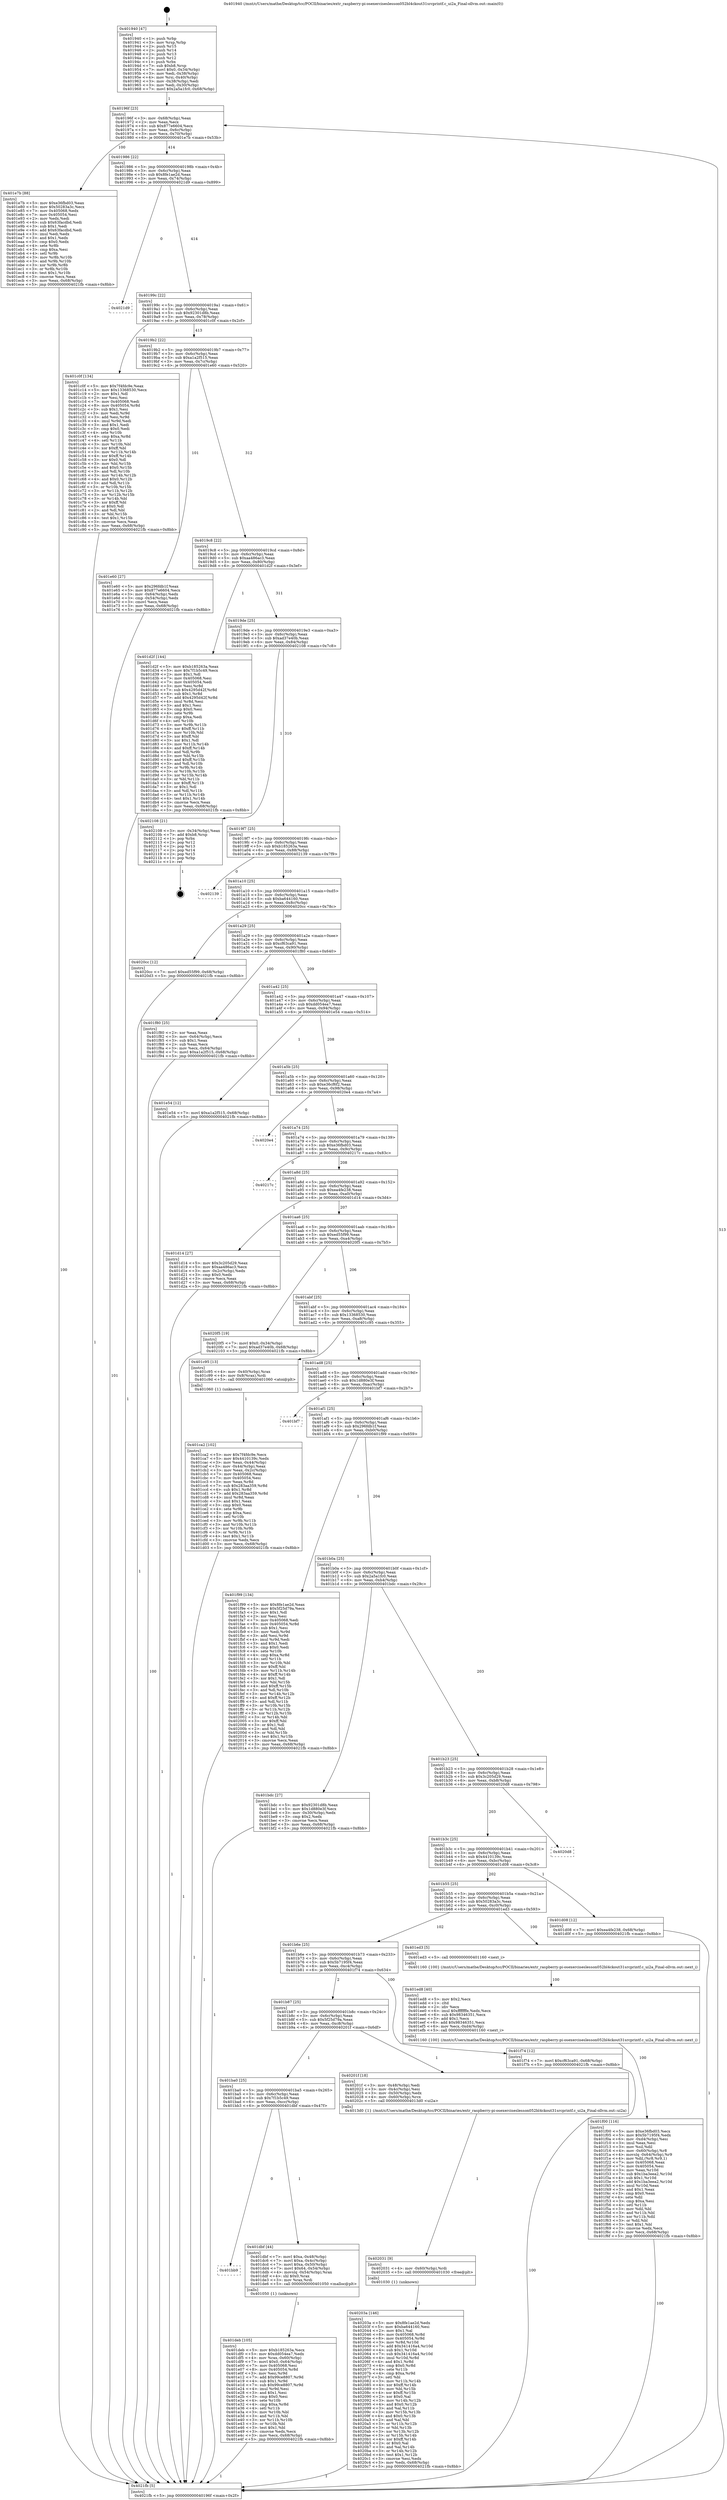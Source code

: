 digraph "0x401940" {
  label = "0x401940 (/mnt/c/Users/mathe/Desktop/tcc/POCII/binaries/extr_raspberry-pi-osexerciseslesson052bl4ckout31srcprintf.c_ui2a_Final-ollvm.out::main(0))"
  labelloc = "t"
  node[shape=record]

  Entry [label="",width=0.3,height=0.3,shape=circle,fillcolor=black,style=filled]
  "0x40196f" [label="{
     0x40196f [23]\l
     | [instrs]\l
     &nbsp;&nbsp;0x40196f \<+3\>: mov -0x68(%rbp),%eax\l
     &nbsp;&nbsp;0x401972 \<+2\>: mov %eax,%ecx\l
     &nbsp;&nbsp;0x401974 \<+6\>: sub $0x877e6604,%ecx\l
     &nbsp;&nbsp;0x40197a \<+3\>: mov %eax,-0x6c(%rbp)\l
     &nbsp;&nbsp;0x40197d \<+3\>: mov %ecx,-0x70(%rbp)\l
     &nbsp;&nbsp;0x401980 \<+6\>: je 0000000000401e7b \<main+0x53b\>\l
  }"]
  "0x401e7b" [label="{
     0x401e7b [88]\l
     | [instrs]\l
     &nbsp;&nbsp;0x401e7b \<+5\>: mov $0xe36fbd03,%eax\l
     &nbsp;&nbsp;0x401e80 \<+5\>: mov $0x50283a3c,%ecx\l
     &nbsp;&nbsp;0x401e85 \<+7\>: mov 0x405068,%edx\l
     &nbsp;&nbsp;0x401e8c \<+7\>: mov 0x405054,%esi\l
     &nbsp;&nbsp;0x401e93 \<+2\>: mov %edx,%edi\l
     &nbsp;&nbsp;0x401e95 \<+6\>: sub $0x63facdbd,%edi\l
     &nbsp;&nbsp;0x401e9b \<+3\>: sub $0x1,%edi\l
     &nbsp;&nbsp;0x401e9e \<+6\>: add $0x63facdbd,%edi\l
     &nbsp;&nbsp;0x401ea4 \<+3\>: imul %edi,%edx\l
     &nbsp;&nbsp;0x401ea7 \<+3\>: and $0x1,%edx\l
     &nbsp;&nbsp;0x401eaa \<+3\>: cmp $0x0,%edx\l
     &nbsp;&nbsp;0x401ead \<+4\>: sete %r8b\l
     &nbsp;&nbsp;0x401eb1 \<+3\>: cmp $0xa,%esi\l
     &nbsp;&nbsp;0x401eb4 \<+4\>: setl %r9b\l
     &nbsp;&nbsp;0x401eb8 \<+3\>: mov %r8b,%r10b\l
     &nbsp;&nbsp;0x401ebb \<+3\>: and %r9b,%r10b\l
     &nbsp;&nbsp;0x401ebe \<+3\>: xor %r9b,%r8b\l
     &nbsp;&nbsp;0x401ec1 \<+3\>: or %r8b,%r10b\l
     &nbsp;&nbsp;0x401ec4 \<+4\>: test $0x1,%r10b\l
     &nbsp;&nbsp;0x401ec8 \<+3\>: cmovne %ecx,%eax\l
     &nbsp;&nbsp;0x401ecb \<+3\>: mov %eax,-0x68(%rbp)\l
     &nbsp;&nbsp;0x401ece \<+5\>: jmp 00000000004021fb \<main+0x8bb\>\l
  }"]
  "0x401986" [label="{
     0x401986 [22]\l
     | [instrs]\l
     &nbsp;&nbsp;0x401986 \<+5\>: jmp 000000000040198b \<main+0x4b\>\l
     &nbsp;&nbsp;0x40198b \<+3\>: mov -0x6c(%rbp),%eax\l
     &nbsp;&nbsp;0x40198e \<+5\>: sub $0x8fe1ae2d,%eax\l
     &nbsp;&nbsp;0x401993 \<+3\>: mov %eax,-0x74(%rbp)\l
     &nbsp;&nbsp;0x401996 \<+6\>: je 00000000004021d9 \<main+0x899\>\l
  }"]
  Exit [label="",width=0.3,height=0.3,shape=circle,fillcolor=black,style=filled,peripheries=2]
  "0x4021d9" [label="{
     0x4021d9\l
  }", style=dashed]
  "0x40199c" [label="{
     0x40199c [22]\l
     | [instrs]\l
     &nbsp;&nbsp;0x40199c \<+5\>: jmp 00000000004019a1 \<main+0x61\>\l
     &nbsp;&nbsp;0x4019a1 \<+3\>: mov -0x6c(%rbp),%eax\l
     &nbsp;&nbsp;0x4019a4 \<+5\>: sub $0x92301d8b,%eax\l
     &nbsp;&nbsp;0x4019a9 \<+3\>: mov %eax,-0x78(%rbp)\l
     &nbsp;&nbsp;0x4019ac \<+6\>: je 0000000000401c0f \<main+0x2cf\>\l
  }"]
  "0x40203a" [label="{
     0x40203a [146]\l
     | [instrs]\l
     &nbsp;&nbsp;0x40203a \<+5\>: mov $0x8fe1ae2d,%edx\l
     &nbsp;&nbsp;0x40203f \<+5\>: mov $0xba644160,%esi\l
     &nbsp;&nbsp;0x402044 \<+2\>: mov $0x1,%al\l
     &nbsp;&nbsp;0x402046 \<+8\>: mov 0x405068,%r8d\l
     &nbsp;&nbsp;0x40204e \<+8\>: mov 0x405054,%r9d\l
     &nbsp;&nbsp;0x402056 \<+3\>: mov %r8d,%r10d\l
     &nbsp;&nbsp;0x402059 \<+7\>: add $0x341416a4,%r10d\l
     &nbsp;&nbsp;0x402060 \<+4\>: sub $0x1,%r10d\l
     &nbsp;&nbsp;0x402064 \<+7\>: sub $0x341416a4,%r10d\l
     &nbsp;&nbsp;0x40206b \<+4\>: imul %r10d,%r8d\l
     &nbsp;&nbsp;0x40206f \<+4\>: and $0x1,%r8d\l
     &nbsp;&nbsp;0x402073 \<+4\>: cmp $0x0,%r8d\l
     &nbsp;&nbsp;0x402077 \<+4\>: sete %r11b\l
     &nbsp;&nbsp;0x40207b \<+4\>: cmp $0xa,%r9d\l
     &nbsp;&nbsp;0x40207f \<+3\>: setl %bl\l
     &nbsp;&nbsp;0x402082 \<+3\>: mov %r11b,%r14b\l
     &nbsp;&nbsp;0x402085 \<+4\>: xor $0xff,%r14b\l
     &nbsp;&nbsp;0x402089 \<+3\>: mov %bl,%r15b\l
     &nbsp;&nbsp;0x40208c \<+4\>: xor $0xff,%r15b\l
     &nbsp;&nbsp;0x402090 \<+2\>: xor $0x0,%al\l
     &nbsp;&nbsp;0x402092 \<+3\>: mov %r14b,%r12b\l
     &nbsp;&nbsp;0x402095 \<+4\>: and $0x0,%r12b\l
     &nbsp;&nbsp;0x402099 \<+3\>: and %al,%r11b\l
     &nbsp;&nbsp;0x40209c \<+3\>: mov %r15b,%r13b\l
     &nbsp;&nbsp;0x40209f \<+4\>: and $0x0,%r13b\l
     &nbsp;&nbsp;0x4020a3 \<+2\>: and %al,%bl\l
     &nbsp;&nbsp;0x4020a5 \<+3\>: or %r11b,%r12b\l
     &nbsp;&nbsp;0x4020a8 \<+3\>: or %bl,%r13b\l
     &nbsp;&nbsp;0x4020ab \<+3\>: xor %r13b,%r12b\l
     &nbsp;&nbsp;0x4020ae \<+3\>: or %r15b,%r14b\l
     &nbsp;&nbsp;0x4020b1 \<+4\>: xor $0xff,%r14b\l
     &nbsp;&nbsp;0x4020b5 \<+2\>: or $0x0,%al\l
     &nbsp;&nbsp;0x4020b7 \<+3\>: and %al,%r14b\l
     &nbsp;&nbsp;0x4020ba \<+3\>: or %r14b,%r12b\l
     &nbsp;&nbsp;0x4020bd \<+4\>: test $0x1,%r12b\l
     &nbsp;&nbsp;0x4020c1 \<+3\>: cmovne %esi,%edx\l
     &nbsp;&nbsp;0x4020c4 \<+3\>: mov %edx,-0x68(%rbp)\l
     &nbsp;&nbsp;0x4020c7 \<+5\>: jmp 00000000004021fb \<main+0x8bb\>\l
  }"]
  "0x401c0f" [label="{
     0x401c0f [134]\l
     | [instrs]\l
     &nbsp;&nbsp;0x401c0f \<+5\>: mov $0x7f4fdc9e,%eax\l
     &nbsp;&nbsp;0x401c14 \<+5\>: mov $0x13368530,%ecx\l
     &nbsp;&nbsp;0x401c19 \<+2\>: mov $0x1,%dl\l
     &nbsp;&nbsp;0x401c1b \<+2\>: xor %esi,%esi\l
     &nbsp;&nbsp;0x401c1d \<+7\>: mov 0x405068,%edi\l
     &nbsp;&nbsp;0x401c24 \<+8\>: mov 0x405054,%r8d\l
     &nbsp;&nbsp;0x401c2c \<+3\>: sub $0x1,%esi\l
     &nbsp;&nbsp;0x401c2f \<+3\>: mov %edi,%r9d\l
     &nbsp;&nbsp;0x401c32 \<+3\>: add %esi,%r9d\l
     &nbsp;&nbsp;0x401c35 \<+4\>: imul %r9d,%edi\l
     &nbsp;&nbsp;0x401c39 \<+3\>: and $0x1,%edi\l
     &nbsp;&nbsp;0x401c3c \<+3\>: cmp $0x0,%edi\l
     &nbsp;&nbsp;0x401c3f \<+4\>: sete %r10b\l
     &nbsp;&nbsp;0x401c43 \<+4\>: cmp $0xa,%r8d\l
     &nbsp;&nbsp;0x401c47 \<+4\>: setl %r11b\l
     &nbsp;&nbsp;0x401c4b \<+3\>: mov %r10b,%bl\l
     &nbsp;&nbsp;0x401c4e \<+3\>: xor $0xff,%bl\l
     &nbsp;&nbsp;0x401c51 \<+3\>: mov %r11b,%r14b\l
     &nbsp;&nbsp;0x401c54 \<+4\>: xor $0xff,%r14b\l
     &nbsp;&nbsp;0x401c58 \<+3\>: xor $0x0,%dl\l
     &nbsp;&nbsp;0x401c5b \<+3\>: mov %bl,%r15b\l
     &nbsp;&nbsp;0x401c5e \<+4\>: and $0x0,%r15b\l
     &nbsp;&nbsp;0x401c62 \<+3\>: and %dl,%r10b\l
     &nbsp;&nbsp;0x401c65 \<+3\>: mov %r14b,%r12b\l
     &nbsp;&nbsp;0x401c68 \<+4\>: and $0x0,%r12b\l
     &nbsp;&nbsp;0x401c6c \<+3\>: and %dl,%r11b\l
     &nbsp;&nbsp;0x401c6f \<+3\>: or %r10b,%r15b\l
     &nbsp;&nbsp;0x401c72 \<+3\>: or %r11b,%r12b\l
     &nbsp;&nbsp;0x401c75 \<+3\>: xor %r12b,%r15b\l
     &nbsp;&nbsp;0x401c78 \<+3\>: or %r14b,%bl\l
     &nbsp;&nbsp;0x401c7b \<+3\>: xor $0xff,%bl\l
     &nbsp;&nbsp;0x401c7e \<+3\>: or $0x0,%dl\l
     &nbsp;&nbsp;0x401c81 \<+2\>: and %dl,%bl\l
     &nbsp;&nbsp;0x401c83 \<+3\>: or %bl,%r15b\l
     &nbsp;&nbsp;0x401c86 \<+4\>: test $0x1,%r15b\l
     &nbsp;&nbsp;0x401c8a \<+3\>: cmovne %ecx,%eax\l
     &nbsp;&nbsp;0x401c8d \<+3\>: mov %eax,-0x68(%rbp)\l
     &nbsp;&nbsp;0x401c90 \<+5\>: jmp 00000000004021fb \<main+0x8bb\>\l
  }"]
  "0x4019b2" [label="{
     0x4019b2 [22]\l
     | [instrs]\l
     &nbsp;&nbsp;0x4019b2 \<+5\>: jmp 00000000004019b7 \<main+0x77\>\l
     &nbsp;&nbsp;0x4019b7 \<+3\>: mov -0x6c(%rbp),%eax\l
     &nbsp;&nbsp;0x4019ba \<+5\>: sub $0xa1a2f515,%eax\l
     &nbsp;&nbsp;0x4019bf \<+3\>: mov %eax,-0x7c(%rbp)\l
     &nbsp;&nbsp;0x4019c2 \<+6\>: je 0000000000401e60 \<main+0x520\>\l
  }"]
  "0x402031" [label="{
     0x402031 [9]\l
     | [instrs]\l
     &nbsp;&nbsp;0x402031 \<+4\>: mov -0x60(%rbp),%rdi\l
     &nbsp;&nbsp;0x402035 \<+5\>: call 0000000000401030 \<free@plt\>\l
     | [calls]\l
     &nbsp;&nbsp;0x401030 \{1\} (unknown)\l
  }"]
  "0x401e60" [label="{
     0x401e60 [27]\l
     | [instrs]\l
     &nbsp;&nbsp;0x401e60 \<+5\>: mov $0x296fdb1f,%eax\l
     &nbsp;&nbsp;0x401e65 \<+5\>: mov $0x877e6604,%ecx\l
     &nbsp;&nbsp;0x401e6a \<+3\>: mov -0x64(%rbp),%edx\l
     &nbsp;&nbsp;0x401e6d \<+3\>: cmp -0x54(%rbp),%edx\l
     &nbsp;&nbsp;0x401e70 \<+3\>: cmovl %ecx,%eax\l
     &nbsp;&nbsp;0x401e73 \<+3\>: mov %eax,-0x68(%rbp)\l
     &nbsp;&nbsp;0x401e76 \<+5\>: jmp 00000000004021fb \<main+0x8bb\>\l
  }"]
  "0x4019c8" [label="{
     0x4019c8 [22]\l
     | [instrs]\l
     &nbsp;&nbsp;0x4019c8 \<+5\>: jmp 00000000004019cd \<main+0x8d\>\l
     &nbsp;&nbsp;0x4019cd \<+3\>: mov -0x6c(%rbp),%eax\l
     &nbsp;&nbsp;0x4019d0 \<+5\>: sub $0xaa486ac3,%eax\l
     &nbsp;&nbsp;0x4019d5 \<+3\>: mov %eax,-0x80(%rbp)\l
     &nbsp;&nbsp;0x4019d8 \<+6\>: je 0000000000401d2f \<main+0x3ef\>\l
  }"]
  "0x401f00" [label="{
     0x401f00 [116]\l
     | [instrs]\l
     &nbsp;&nbsp;0x401f00 \<+5\>: mov $0xe36fbd03,%ecx\l
     &nbsp;&nbsp;0x401f05 \<+5\>: mov $0x5b7195f4,%edx\l
     &nbsp;&nbsp;0x401f0a \<+6\>: mov -0xd4(%rbp),%esi\l
     &nbsp;&nbsp;0x401f10 \<+3\>: imul %eax,%esi\l
     &nbsp;&nbsp;0x401f13 \<+3\>: mov %sil,%dil\l
     &nbsp;&nbsp;0x401f16 \<+4\>: mov -0x60(%rbp),%r8\l
     &nbsp;&nbsp;0x401f1a \<+4\>: movslq -0x64(%rbp),%r9\l
     &nbsp;&nbsp;0x401f1e \<+4\>: mov %dil,(%r8,%r9,1)\l
     &nbsp;&nbsp;0x401f22 \<+7\>: mov 0x405068,%eax\l
     &nbsp;&nbsp;0x401f29 \<+7\>: mov 0x405054,%esi\l
     &nbsp;&nbsp;0x401f30 \<+3\>: mov %eax,%r10d\l
     &nbsp;&nbsp;0x401f33 \<+7\>: sub $0x1ba3eea2,%r10d\l
     &nbsp;&nbsp;0x401f3a \<+4\>: sub $0x1,%r10d\l
     &nbsp;&nbsp;0x401f3e \<+7\>: add $0x1ba3eea2,%r10d\l
     &nbsp;&nbsp;0x401f45 \<+4\>: imul %r10d,%eax\l
     &nbsp;&nbsp;0x401f49 \<+3\>: and $0x1,%eax\l
     &nbsp;&nbsp;0x401f4c \<+3\>: cmp $0x0,%eax\l
     &nbsp;&nbsp;0x401f4f \<+4\>: sete %dil\l
     &nbsp;&nbsp;0x401f53 \<+3\>: cmp $0xa,%esi\l
     &nbsp;&nbsp;0x401f56 \<+4\>: setl %r11b\l
     &nbsp;&nbsp;0x401f5a \<+3\>: mov %dil,%bl\l
     &nbsp;&nbsp;0x401f5d \<+3\>: and %r11b,%bl\l
     &nbsp;&nbsp;0x401f60 \<+3\>: xor %r11b,%dil\l
     &nbsp;&nbsp;0x401f63 \<+3\>: or %dil,%bl\l
     &nbsp;&nbsp;0x401f66 \<+3\>: test $0x1,%bl\l
     &nbsp;&nbsp;0x401f69 \<+3\>: cmovne %edx,%ecx\l
     &nbsp;&nbsp;0x401f6c \<+3\>: mov %ecx,-0x68(%rbp)\l
     &nbsp;&nbsp;0x401f6f \<+5\>: jmp 00000000004021fb \<main+0x8bb\>\l
  }"]
  "0x401d2f" [label="{
     0x401d2f [144]\l
     | [instrs]\l
     &nbsp;&nbsp;0x401d2f \<+5\>: mov $0xb185263a,%eax\l
     &nbsp;&nbsp;0x401d34 \<+5\>: mov $0x7f1b5c49,%ecx\l
     &nbsp;&nbsp;0x401d39 \<+2\>: mov $0x1,%dl\l
     &nbsp;&nbsp;0x401d3b \<+7\>: mov 0x405068,%esi\l
     &nbsp;&nbsp;0x401d42 \<+7\>: mov 0x405054,%edi\l
     &nbsp;&nbsp;0x401d49 \<+3\>: mov %esi,%r8d\l
     &nbsp;&nbsp;0x401d4c \<+7\>: sub $0x4295d42f,%r8d\l
     &nbsp;&nbsp;0x401d53 \<+4\>: sub $0x1,%r8d\l
     &nbsp;&nbsp;0x401d57 \<+7\>: add $0x4295d42f,%r8d\l
     &nbsp;&nbsp;0x401d5e \<+4\>: imul %r8d,%esi\l
     &nbsp;&nbsp;0x401d62 \<+3\>: and $0x1,%esi\l
     &nbsp;&nbsp;0x401d65 \<+3\>: cmp $0x0,%esi\l
     &nbsp;&nbsp;0x401d68 \<+4\>: sete %r9b\l
     &nbsp;&nbsp;0x401d6c \<+3\>: cmp $0xa,%edi\l
     &nbsp;&nbsp;0x401d6f \<+4\>: setl %r10b\l
     &nbsp;&nbsp;0x401d73 \<+3\>: mov %r9b,%r11b\l
     &nbsp;&nbsp;0x401d76 \<+4\>: xor $0xff,%r11b\l
     &nbsp;&nbsp;0x401d7a \<+3\>: mov %r10b,%bl\l
     &nbsp;&nbsp;0x401d7d \<+3\>: xor $0xff,%bl\l
     &nbsp;&nbsp;0x401d80 \<+3\>: xor $0x1,%dl\l
     &nbsp;&nbsp;0x401d83 \<+3\>: mov %r11b,%r14b\l
     &nbsp;&nbsp;0x401d86 \<+4\>: and $0xff,%r14b\l
     &nbsp;&nbsp;0x401d8a \<+3\>: and %dl,%r9b\l
     &nbsp;&nbsp;0x401d8d \<+3\>: mov %bl,%r15b\l
     &nbsp;&nbsp;0x401d90 \<+4\>: and $0xff,%r15b\l
     &nbsp;&nbsp;0x401d94 \<+3\>: and %dl,%r10b\l
     &nbsp;&nbsp;0x401d97 \<+3\>: or %r9b,%r14b\l
     &nbsp;&nbsp;0x401d9a \<+3\>: or %r10b,%r15b\l
     &nbsp;&nbsp;0x401d9d \<+3\>: xor %r15b,%r14b\l
     &nbsp;&nbsp;0x401da0 \<+3\>: or %bl,%r11b\l
     &nbsp;&nbsp;0x401da3 \<+4\>: xor $0xff,%r11b\l
     &nbsp;&nbsp;0x401da7 \<+3\>: or $0x1,%dl\l
     &nbsp;&nbsp;0x401daa \<+3\>: and %dl,%r11b\l
     &nbsp;&nbsp;0x401dad \<+3\>: or %r11b,%r14b\l
     &nbsp;&nbsp;0x401db0 \<+4\>: test $0x1,%r14b\l
     &nbsp;&nbsp;0x401db4 \<+3\>: cmovne %ecx,%eax\l
     &nbsp;&nbsp;0x401db7 \<+3\>: mov %eax,-0x68(%rbp)\l
     &nbsp;&nbsp;0x401dba \<+5\>: jmp 00000000004021fb \<main+0x8bb\>\l
  }"]
  "0x4019de" [label="{
     0x4019de [25]\l
     | [instrs]\l
     &nbsp;&nbsp;0x4019de \<+5\>: jmp 00000000004019e3 \<main+0xa3\>\l
     &nbsp;&nbsp;0x4019e3 \<+3\>: mov -0x6c(%rbp),%eax\l
     &nbsp;&nbsp;0x4019e6 \<+5\>: sub $0xad37e40b,%eax\l
     &nbsp;&nbsp;0x4019eb \<+6\>: mov %eax,-0x84(%rbp)\l
     &nbsp;&nbsp;0x4019f1 \<+6\>: je 0000000000402108 \<main+0x7c8\>\l
  }"]
  "0x401ed8" [label="{
     0x401ed8 [40]\l
     | [instrs]\l
     &nbsp;&nbsp;0x401ed8 \<+5\>: mov $0x2,%ecx\l
     &nbsp;&nbsp;0x401edd \<+1\>: cltd\l
     &nbsp;&nbsp;0x401ede \<+2\>: idiv %ecx\l
     &nbsp;&nbsp;0x401ee0 \<+6\>: imul $0xfffffffe,%edx,%ecx\l
     &nbsp;&nbsp;0x401ee6 \<+6\>: sub $0x98346351,%ecx\l
     &nbsp;&nbsp;0x401eec \<+3\>: add $0x1,%ecx\l
     &nbsp;&nbsp;0x401eef \<+6\>: add $0x98346351,%ecx\l
     &nbsp;&nbsp;0x401ef5 \<+6\>: mov %ecx,-0xd4(%rbp)\l
     &nbsp;&nbsp;0x401efb \<+5\>: call 0000000000401160 \<next_i\>\l
     | [calls]\l
     &nbsp;&nbsp;0x401160 \{100\} (/mnt/c/Users/mathe/Desktop/tcc/POCII/binaries/extr_raspberry-pi-osexerciseslesson052bl4ckout31srcprintf.c_ui2a_Final-ollvm.out::next_i)\l
  }"]
  "0x402108" [label="{
     0x402108 [21]\l
     | [instrs]\l
     &nbsp;&nbsp;0x402108 \<+3\>: mov -0x34(%rbp),%eax\l
     &nbsp;&nbsp;0x40210b \<+7\>: add $0xb8,%rsp\l
     &nbsp;&nbsp;0x402112 \<+1\>: pop %rbx\l
     &nbsp;&nbsp;0x402113 \<+2\>: pop %r12\l
     &nbsp;&nbsp;0x402115 \<+2\>: pop %r13\l
     &nbsp;&nbsp;0x402117 \<+2\>: pop %r14\l
     &nbsp;&nbsp;0x402119 \<+2\>: pop %r15\l
     &nbsp;&nbsp;0x40211b \<+1\>: pop %rbp\l
     &nbsp;&nbsp;0x40211c \<+1\>: ret\l
  }"]
  "0x4019f7" [label="{
     0x4019f7 [25]\l
     | [instrs]\l
     &nbsp;&nbsp;0x4019f7 \<+5\>: jmp 00000000004019fc \<main+0xbc\>\l
     &nbsp;&nbsp;0x4019fc \<+3\>: mov -0x6c(%rbp),%eax\l
     &nbsp;&nbsp;0x4019ff \<+5\>: sub $0xb185263a,%eax\l
     &nbsp;&nbsp;0x401a04 \<+6\>: mov %eax,-0x88(%rbp)\l
     &nbsp;&nbsp;0x401a0a \<+6\>: je 0000000000402139 \<main+0x7f9\>\l
  }"]
  "0x401deb" [label="{
     0x401deb [105]\l
     | [instrs]\l
     &nbsp;&nbsp;0x401deb \<+5\>: mov $0xb185263a,%ecx\l
     &nbsp;&nbsp;0x401df0 \<+5\>: mov $0xdd054ea7,%edx\l
     &nbsp;&nbsp;0x401df5 \<+4\>: mov %rax,-0x60(%rbp)\l
     &nbsp;&nbsp;0x401df9 \<+7\>: movl $0x0,-0x64(%rbp)\l
     &nbsp;&nbsp;0x401e00 \<+7\>: mov 0x405068,%esi\l
     &nbsp;&nbsp;0x401e07 \<+8\>: mov 0x405054,%r8d\l
     &nbsp;&nbsp;0x401e0f \<+3\>: mov %esi,%r9d\l
     &nbsp;&nbsp;0x401e12 \<+7\>: add $0x99ce8807,%r9d\l
     &nbsp;&nbsp;0x401e19 \<+4\>: sub $0x1,%r9d\l
     &nbsp;&nbsp;0x401e1d \<+7\>: sub $0x99ce8807,%r9d\l
     &nbsp;&nbsp;0x401e24 \<+4\>: imul %r9d,%esi\l
     &nbsp;&nbsp;0x401e28 \<+3\>: and $0x1,%esi\l
     &nbsp;&nbsp;0x401e2b \<+3\>: cmp $0x0,%esi\l
     &nbsp;&nbsp;0x401e2e \<+4\>: sete %r10b\l
     &nbsp;&nbsp;0x401e32 \<+4\>: cmp $0xa,%r8d\l
     &nbsp;&nbsp;0x401e36 \<+4\>: setl %r11b\l
     &nbsp;&nbsp;0x401e3a \<+3\>: mov %r10b,%bl\l
     &nbsp;&nbsp;0x401e3d \<+3\>: and %r11b,%bl\l
     &nbsp;&nbsp;0x401e40 \<+3\>: xor %r11b,%r10b\l
     &nbsp;&nbsp;0x401e43 \<+3\>: or %r10b,%bl\l
     &nbsp;&nbsp;0x401e46 \<+3\>: test $0x1,%bl\l
     &nbsp;&nbsp;0x401e49 \<+3\>: cmovne %edx,%ecx\l
     &nbsp;&nbsp;0x401e4c \<+3\>: mov %ecx,-0x68(%rbp)\l
     &nbsp;&nbsp;0x401e4f \<+5\>: jmp 00000000004021fb \<main+0x8bb\>\l
  }"]
  "0x402139" [label="{
     0x402139\l
  }", style=dashed]
  "0x401a10" [label="{
     0x401a10 [25]\l
     | [instrs]\l
     &nbsp;&nbsp;0x401a10 \<+5\>: jmp 0000000000401a15 \<main+0xd5\>\l
     &nbsp;&nbsp;0x401a15 \<+3\>: mov -0x6c(%rbp),%eax\l
     &nbsp;&nbsp;0x401a18 \<+5\>: sub $0xba644160,%eax\l
     &nbsp;&nbsp;0x401a1d \<+6\>: mov %eax,-0x8c(%rbp)\l
     &nbsp;&nbsp;0x401a23 \<+6\>: je 00000000004020cc \<main+0x78c\>\l
  }"]
  "0x401bb9" [label="{
     0x401bb9\l
  }", style=dashed]
  "0x4020cc" [label="{
     0x4020cc [12]\l
     | [instrs]\l
     &nbsp;&nbsp;0x4020cc \<+7\>: movl $0xed55f99,-0x68(%rbp)\l
     &nbsp;&nbsp;0x4020d3 \<+5\>: jmp 00000000004021fb \<main+0x8bb\>\l
  }"]
  "0x401a29" [label="{
     0x401a29 [25]\l
     | [instrs]\l
     &nbsp;&nbsp;0x401a29 \<+5\>: jmp 0000000000401a2e \<main+0xee\>\l
     &nbsp;&nbsp;0x401a2e \<+3\>: mov -0x6c(%rbp),%eax\l
     &nbsp;&nbsp;0x401a31 \<+5\>: sub $0xcf63ca91,%eax\l
     &nbsp;&nbsp;0x401a36 \<+6\>: mov %eax,-0x90(%rbp)\l
     &nbsp;&nbsp;0x401a3c \<+6\>: je 0000000000401f80 \<main+0x640\>\l
  }"]
  "0x401dbf" [label="{
     0x401dbf [44]\l
     | [instrs]\l
     &nbsp;&nbsp;0x401dbf \<+7\>: movl $0xa,-0x48(%rbp)\l
     &nbsp;&nbsp;0x401dc6 \<+7\>: movl $0xa,-0x4c(%rbp)\l
     &nbsp;&nbsp;0x401dcd \<+7\>: movl $0xa,-0x50(%rbp)\l
     &nbsp;&nbsp;0x401dd4 \<+7\>: movl $0x64,-0x54(%rbp)\l
     &nbsp;&nbsp;0x401ddb \<+4\>: movslq -0x54(%rbp),%rax\l
     &nbsp;&nbsp;0x401ddf \<+4\>: shl $0x0,%rax\l
     &nbsp;&nbsp;0x401de3 \<+3\>: mov %rax,%rdi\l
     &nbsp;&nbsp;0x401de6 \<+5\>: call 0000000000401050 \<malloc@plt\>\l
     | [calls]\l
     &nbsp;&nbsp;0x401050 \{1\} (unknown)\l
  }"]
  "0x401f80" [label="{
     0x401f80 [25]\l
     | [instrs]\l
     &nbsp;&nbsp;0x401f80 \<+2\>: xor %eax,%eax\l
     &nbsp;&nbsp;0x401f82 \<+3\>: mov -0x64(%rbp),%ecx\l
     &nbsp;&nbsp;0x401f85 \<+3\>: sub $0x1,%eax\l
     &nbsp;&nbsp;0x401f88 \<+2\>: sub %eax,%ecx\l
     &nbsp;&nbsp;0x401f8a \<+3\>: mov %ecx,-0x64(%rbp)\l
     &nbsp;&nbsp;0x401f8d \<+7\>: movl $0xa1a2f515,-0x68(%rbp)\l
     &nbsp;&nbsp;0x401f94 \<+5\>: jmp 00000000004021fb \<main+0x8bb\>\l
  }"]
  "0x401a42" [label="{
     0x401a42 [25]\l
     | [instrs]\l
     &nbsp;&nbsp;0x401a42 \<+5\>: jmp 0000000000401a47 \<main+0x107\>\l
     &nbsp;&nbsp;0x401a47 \<+3\>: mov -0x6c(%rbp),%eax\l
     &nbsp;&nbsp;0x401a4a \<+5\>: sub $0xdd054ea7,%eax\l
     &nbsp;&nbsp;0x401a4f \<+6\>: mov %eax,-0x94(%rbp)\l
     &nbsp;&nbsp;0x401a55 \<+6\>: je 0000000000401e54 \<main+0x514\>\l
  }"]
  "0x401ba0" [label="{
     0x401ba0 [25]\l
     | [instrs]\l
     &nbsp;&nbsp;0x401ba0 \<+5\>: jmp 0000000000401ba5 \<main+0x265\>\l
     &nbsp;&nbsp;0x401ba5 \<+3\>: mov -0x6c(%rbp),%eax\l
     &nbsp;&nbsp;0x401ba8 \<+5\>: sub $0x7f1b5c49,%eax\l
     &nbsp;&nbsp;0x401bad \<+6\>: mov %eax,-0xcc(%rbp)\l
     &nbsp;&nbsp;0x401bb3 \<+6\>: je 0000000000401dbf \<main+0x47f\>\l
  }"]
  "0x401e54" [label="{
     0x401e54 [12]\l
     | [instrs]\l
     &nbsp;&nbsp;0x401e54 \<+7\>: movl $0xa1a2f515,-0x68(%rbp)\l
     &nbsp;&nbsp;0x401e5b \<+5\>: jmp 00000000004021fb \<main+0x8bb\>\l
  }"]
  "0x401a5b" [label="{
     0x401a5b [25]\l
     | [instrs]\l
     &nbsp;&nbsp;0x401a5b \<+5\>: jmp 0000000000401a60 \<main+0x120\>\l
     &nbsp;&nbsp;0x401a60 \<+3\>: mov -0x6c(%rbp),%eax\l
     &nbsp;&nbsp;0x401a63 \<+5\>: sub $0xe36cf6f2,%eax\l
     &nbsp;&nbsp;0x401a68 \<+6\>: mov %eax,-0x98(%rbp)\l
     &nbsp;&nbsp;0x401a6e \<+6\>: je 00000000004020e4 \<main+0x7a4\>\l
  }"]
  "0x40201f" [label="{
     0x40201f [18]\l
     | [instrs]\l
     &nbsp;&nbsp;0x40201f \<+3\>: mov -0x48(%rbp),%edi\l
     &nbsp;&nbsp;0x402022 \<+3\>: mov -0x4c(%rbp),%esi\l
     &nbsp;&nbsp;0x402025 \<+3\>: mov -0x50(%rbp),%edx\l
     &nbsp;&nbsp;0x402028 \<+4\>: mov -0x60(%rbp),%rcx\l
     &nbsp;&nbsp;0x40202c \<+5\>: call 00000000004013d0 \<ui2a\>\l
     | [calls]\l
     &nbsp;&nbsp;0x4013d0 \{1\} (/mnt/c/Users/mathe/Desktop/tcc/POCII/binaries/extr_raspberry-pi-osexerciseslesson052bl4ckout31srcprintf.c_ui2a_Final-ollvm.out::ui2a)\l
  }"]
  "0x4020e4" [label="{
     0x4020e4\l
  }", style=dashed]
  "0x401a74" [label="{
     0x401a74 [25]\l
     | [instrs]\l
     &nbsp;&nbsp;0x401a74 \<+5\>: jmp 0000000000401a79 \<main+0x139\>\l
     &nbsp;&nbsp;0x401a79 \<+3\>: mov -0x6c(%rbp),%eax\l
     &nbsp;&nbsp;0x401a7c \<+5\>: sub $0xe36fbd03,%eax\l
     &nbsp;&nbsp;0x401a81 \<+6\>: mov %eax,-0x9c(%rbp)\l
     &nbsp;&nbsp;0x401a87 \<+6\>: je 000000000040217c \<main+0x83c\>\l
  }"]
  "0x401b87" [label="{
     0x401b87 [25]\l
     | [instrs]\l
     &nbsp;&nbsp;0x401b87 \<+5\>: jmp 0000000000401b8c \<main+0x24c\>\l
     &nbsp;&nbsp;0x401b8c \<+3\>: mov -0x6c(%rbp),%eax\l
     &nbsp;&nbsp;0x401b8f \<+5\>: sub $0x5f25d79a,%eax\l
     &nbsp;&nbsp;0x401b94 \<+6\>: mov %eax,-0xc8(%rbp)\l
     &nbsp;&nbsp;0x401b9a \<+6\>: je 000000000040201f \<main+0x6df\>\l
  }"]
  "0x40217c" [label="{
     0x40217c\l
  }", style=dashed]
  "0x401a8d" [label="{
     0x401a8d [25]\l
     | [instrs]\l
     &nbsp;&nbsp;0x401a8d \<+5\>: jmp 0000000000401a92 \<main+0x152\>\l
     &nbsp;&nbsp;0x401a92 \<+3\>: mov -0x6c(%rbp),%eax\l
     &nbsp;&nbsp;0x401a95 \<+5\>: sub $0xea4fe238,%eax\l
     &nbsp;&nbsp;0x401a9a \<+6\>: mov %eax,-0xa0(%rbp)\l
     &nbsp;&nbsp;0x401aa0 \<+6\>: je 0000000000401d14 \<main+0x3d4\>\l
  }"]
  "0x401f74" [label="{
     0x401f74 [12]\l
     | [instrs]\l
     &nbsp;&nbsp;0x401f74 \<+7\>: movl $0xcf63ca91,-0x68(%rbp)\l
     &nbsp;&nbsp;0x401f7b \<+5\>: jmp 00000000004021fb \<main+0x8bb\>\l
  }"]
  "0x401d14" [label="{
     0x401d14 [27]\l
     | [instrs]\l
     &nbsp;&nbsp;0x401d14 \<+5\>: mov $0x3c205d29,%eax\l
     &nbsp;&nbsp;0x401d19 \<+5\>: mov $0xaa486ac3,%ecx\l
     &nbsp;&nbsp;0x401d1e \<+3\>: mov -0x2c(%rbp),%edx\l
     &nbsp;&nbsp;0x401d21 \<+3\>: cmp $0x0,%edx\l
     &nbsp;&nbsp;0x401d24 \<+3\>: cmove %ecx,%eax\l
     &nbsp;&nbsp;0x401d27 \<+3\>: mov %eax,-0x68(%rbp)\l
     &nbsp;&nbsp;0x401d2a \<+5\>: jmp 00000000004021fb \<main+0x8bb\>\l
  }"]
  "0x401aa6" [label="{
     0x401aa6 [25]\l
     | [instrs]\l
     &nbsp;&nbsp;0x401aa6 \<+5\>: jmp 0000000000401aab \<main+0x16b\>\l
     &nbsp;&nbsp;0x401aab \<+3\>: mov -0x6c(%rbp),%eax\l
     &nbsp;&nbsp;0x401aae \<+5\>: sub $0xed55f99,%eax\l
     &nbsp;&nbsp;0x401ab3 \<+6\>: mov %eax,-0xa4(%rbp)\l
     &nbsp;&nbsp;0x401ab9 \<+6\>: je 00000000004020f5 \<main+0x7b5\>\l
  }"]
  "0x401b6e" [label="{
     0x401b6e [25]\l
     | [instrs]\l
     &nbsp;&nbsp;0x401b6e \<+5\>: jmp 0000000000401b73 \<main+0x233\>\l
     &nbsp;&nbsp;0x401b73 \<+3\>: mov -0x6c(%rbp),%eax\l
     &nbsp;&nbsp;0x401b76 \<+5\>: sub $0x5b7195f4,%eax\l
     &nbsp;&nbsp;0x401b7b \<+6\>: mov %eax,-0xc4(%rbp)\l
     &nbsp;&nbsp;0x401b81 \<+6\>: je 0000000000401f74 \<main+0x634\>\l
  }"]
  "0x4020f5" [label="{
     0x4020f5 [19]\l
     | [instrs]\l
     &nbsp;&nbsp;0x4020f5 \<+7\>: movl $0x0,-0x34(%rbp)\l
     &nbsp;&nbsp;0x4020fc \<+7\>: movl $0xad37e40b,-0x68(%rbp)\l
     &nbsp;&nbsp;0x402103 \<+5\>: jmp 00000000004021fb \<main+0x8bb\>\l
  }"]
  "0x401abf" [label="{
     0x401abf [25]\l
     | [instrs]\l
     &nbsp;&nbsp;0x401abf \<+5\>: jmp 0000000000401ac4 \<main+0x184\>\l
     &nbsp;&nbsp;0x401ac4 \<+3\>: mov -0x6c(%rbp),%eax\l
     &nbsp;&nbsp;0x401ac7 \<+5\>: sub $0x13368530,%eax\l
     &nbsp;&nbsp;0x401acc \<+6\>: mov %eax,-0xa8(%rbp)\l
     &nbsp;&nbsp;0x401ad2 \<+6\>: je 0000000000401c95 \<main+0x355\>\l
  }"]
  "0x401ed3" [label="{
     0x401ed3 [5]\l
     | [instrs]\l
     &nbsp;&nbsp;0x401ed3 \<+5\>: call 0000000000401160 \<next_i\>\l
     | [calls]\l
     &nbsp;&nbsp;0x401160 \{100\} (/mnt/c/Users/mathe/Desktop/tcc/POCII/binaries/extr_raspberry-pi-osexerciseslesson052bl4ckout31srcprintf.c_ui2a_Final-ollvm.out::next_i)\l
  }"]
  "0x401c95" [label="{
     0x401c95 [13]\l
     | [instrs]\l
     &nbsp;&nbsp;0x401c95 \<+4\>: mov -0x40(%rbp),%rax\l
     &nbsp;&nbsp;0x401c99 \<+4\>: mov 0x8(%rax),%rdi\l
     &nbsp;&nbsp;0x401c9d \<+5\>: call 0000000000401060 \<atoi@plt\>\l
     | [calls]\l
     &nbsp;&nbsp;0x401060 \{1\} (unknown)\l
  }"]
  "0x401ad8" [label="{
     0x401ad8 [25]\l
     | [instrs]\l
     &nbsp;&nbsp;0x401ad8 \<+5\>: jmp 0000000000401add \<main+0x19d\>\l
     &nbsp;&nbsp;0x401add \<+3\>: mov -0x6c(%rbp),%eax\l
     &nbsp;&nbsp;0x401ae0 \<+5\>: sub $0x1d880e3f,%eax\l
     &nbsp;&nbsp;0x401ae5 \<+6\>: mov %eax,-0xac(%rbp)\l
     &nbsp;&nbsp;0x401aeb \<+6\>: je 0000000000401bf7 \<main+0x2b7\>\l
  }"]
  "0x401b55" [label="{
     0x401b55 [25]\l
     | [instrs]\l
     &nbsp;&nbsp;0x401b55 \<+5\>: jmp 0000000000401b5a \<main+0x21a\>\l
     &nbsp;&nbsp;0x401b5a \<+3\>: mov -0x6c(%rbp),%eax\l
     &nbsp;&nbsp;0x401b5d \<+5\>: sub $0x50283a3c,%eax\l
     &nbsp;&nbsp;0x401b62 \<+6\>: mov %eax,-0xc0(%rbp)\l
     &nbsp;&nbsp;0x401b68 \<+6\>: je 0000000000401ed3 \<main+0x593\>\l
  }"]
  "0x401bf7" [label="{
     0x401bf7\l
  }", style=dashed]
  "0x401af1" [label="{
     0x401af1 [25]\l
     | [instrs]\l
     &nbsp;&nbsp;0x401af1 \<+5\>: jmp 0000000000401af6 \<main+0x1b6\>\l
     &nbsp;&nbsp;0x401af6 \<+3\>: mov -0x6c(%rbp),%eax\l
     &nbsp;&nbsp;0x401af9 \<+5\>: sub $0x296fdb1f,%eax\l
     &nbsp;&nbsp;0x401afe \<+6\>: mov %eax,-0xb0(%rbp)\l
     &nbsp;&nbsp;0x401b04 \<+6\>: je 0000000000401f99 \<main+0x659\>\l
  }"]
  "0x401d08" [label="{
     0x401d08 [12]\l
     | [instrs]\l
     &nbsp;&nbsp;0x401d08 \<+7\>: movl $0xea4fe238,-0x68(%rbp)\l
     &nbsp;&nbsp;0x401d0f \<+5\>: jmp 00000000004021fb \<main+0x8bb\>\l
  }"]
  "0x401f99" [label="{
     0x401f99 [134]\l
     | [instrs]\l
     &nbsp;&nbsp;0x401f99 \<+5\>: mov $0x8fe1ae2d,%eax\l
     &nbsp;&nbsp;0x401f9e \<+5\>: mov $0x5f25d79a,%ecx\l
     &nbsp;&nbsp;0x401fa3 \<+2\>: mov $0x1,%dl\l
     &nbsp;&nbsp;0x401fa5 \<+2\>: xor %esi,%esi\l
     &nbsp;&nbsp;0x401fa7 \<+7\>: mov 0x405068,%edi\l
     &nbsp;&nbsp;0x401fae \<+8\>: mov 0x405054,%r8d\l
     &nbsp;&nbsp;0x401fb6 \<+3\>: sub $0x1,%esi\l
     &nbsp;&nbsp;0x401fb9 \<+3\>: mov %edi,%r9d\l
     &nbsp;&nbsp;0x401fbc \<+3\>: add %esi,%r9d\l
     &nbsp;&nbsp;0x401fbf \<+4\>: imul %r9d,%edi\l
     &nbsp;&nbsp;0x401fc3 \<+3\>: and $0x1,%edi\l
     &nbsp;&nbsp;0x401fc6 \<+3\>: cmp $0x0,%edi\l
     &nbsp;&nbsp;0x401fc9 \<+4\>: sete %r10b\l
     &nbsp;&nbsp;0x401fcd \<+4\>: cmp $0xa,%r8d\l
     &nbsp;&nbsp;0x401fd1 \<+4\>: setl %r11b\l
     &nbsp;&nbsp;0x401fd5 \<+3\>: mov %r10b,%bl\l
     &nbsp;&nbsp;0x401fd8 \<+3\>: xor $0xff,%bl\l
     &nbsp;&nbsp;0x401fdb \<+3\>: mov %r11b,%r14b\l
     &nbsp;&nbsp;0x401fde \<+4\>: xor $0xff,%r14b\l
     &nbsp;&nbsp;0x401fe2 \<+3\>: xor $0x1,%dl\l
     &nbsp;&nbsp;0x401fe5 \<+3\>: mov %bl,%r15b\l
     &nbsp;&nbsp;0x401fe8 \<+4\>: and $0xff,%r15b\l
     &nbsp;&nbsp;0x401fec \<+3\>: and %dl,%r10b\l
     &nbsp;&nbsp;0x401fef \<+3\>: mov %r14b,%r12b\l
     &nbsp;&nbsp;0x401ff2 \<+4\>: and $0xff,%r12b\l
     &nbsp;&nbsp;0x401ff6 \<+3\>: and %dl,%r11b\l
     &nbsp;&nbsp;0x401ff9 \<+3\>: or %r10b,%r15b\l
     &nbsp;&nbsp;0x401ffc \<+3\>: or %r11b,%r12b\l
     &nbsp;&nbsp;0x401fff \<+3\>: xor %r12b,%r15b\l
     &nbsp;&nbsp;0x402002 \<+3\>: or %r14b,%bl\l
     &nbsp;&nbsp;0x402005 \<+3\>: xor $0xff,%bl\l
     &nbsp;&nbsp;0x402008 \<+3\>: or $0x1,%dl\l
     &nbsp;&nbsp;0x40200b \<+2\>: and %dl,%bl\l
     &nbsp;&nbsp;0x40200d \<+3\>: or %bl,%r15b\l
     &nbsp;&nbsp;0x402010 \<+4\>: test $0x1,%r15b\l
     &nbsp;&nbsp;0x402014 \<+3\>: cmovne %ecx,%eax\l
     &nbsp;&nbsp;0x402017 \<+3\>: mov %eax,-0x68(%rbp)\l
     &nbsp;&nbsp;0x40201a \<+5\>: jmp 00000000004021fb \<main+0x8bb\>\l
  }"]
  "0x401b0a" [label="{
     0x401b0a [25]\l
     | [instrs]\l
     &nbsp;&nbsp;0x401b0a \<+5\>: jmp 0000000000401b0f \<main+0x1cf\>\l
     &nbsp;&nbsp;0x401b0f \<+3\>: mov -0x6c(%rbp),%eax\l
     &nbsp;&nbsp;0x401b12 \<+5\>: sub $0x2a5a1fc0,%eax\l
     &nbsp;&nbsp;0x401b17 \<+6\>: mov %eax,-0xb4(%rbp)\l
     &nbsp;&nbsp;0x401b1d \<+6\>: je 0000000000401bdc \<main+0x29c\>\l
  }"]
  "0x401b3c" [label="{
     0x401b3c [25]\l
     | [instrs]\l
     &nbsp;&nbsp;0x401b3c \<+5\>: jmp 0000000000401b41 \<main+0x201\>\l
     &nbsp;&nbsp;0x401b41 \<+3\>: mov -0x6c(%rbp),%eax\l
     &nbsp;&nbsp;0x401b44 \<+5\>: sub $0x4410139c,%eax\l
     &nbsp;&nbsp;0x401b49 \<+6\>: mov %eax,-0xbc(%rbp)\l
     &nbsp;&nbsp;0x401b4f \<+6\>: je 0000000000401d08 \<main+0x3c8\>\l
  }"]
  "0x401bdc" [label="{
     0x401bdc [27]\l
     | [instrs]\l
     &nbsp;&nbsp;0x401bdc \<+5\>: mov $0x92301d8b,%eax\l
     &nbsp;&nbsp;0x401be1 \<+5\>: mov $0x1d880e3f,%ecx\l
     &nbsp;&nbsp;0x401be6 \<+3\>: mov -0x30(%rbp),%edx\l
     &nbsp;&nbsp;0x401be9 \<+3\>: cmp $0x2,%edx\l
     &nbsp;&nbsp;0x401bec \<+3\>: cmovne %ecx,%eax\l
     &nbsp;&nbsp;0x401bef \<+3\>: mov %eax,-0x68(%rbp)\l
     &nbsp;&nbsp;0x401bf2 \<+5\>: jmp 00000000004021fb \<main+0x8bb\>\l
  }"]
  "0x401b23" [label="{
     0x401b23 [25]\l
     | [instrs]\l
     &nbsp;&nbsp;0x401b23 \<+5\>: jmp 0000000000401b28 \<main+0x1e8\>\l
     &nbsp;&nbsp;0x401b28 \<+3\>: mov -0x6c(%rbp),%eax\l
     &nbsp;&nbsp;0x401b2b \<+5\>: sub $0x3c205d29,%eax\l
     &nbsp;&nbsp;0x401b30 \<+6\>: mov %eax,-0xb8(%rbp)\l
     &nbsp;&nbsp;0x401b36 \<+6\>: je 00000000004020d8 \<main+0x798\>\l
  }"]
  "0x4021fb" [label="{
     0x4021fb [5]\l
     | [instrs]\l
     &nbsp;&nbsp;0x4021fb \<+5\>: jmp 000000000040196f \<main+0x2f\>\l
  }"]
  "0x401940" [label="{
     0x401940 [47]\l
     | [instrs]\l
     &nbsp;&nbsp;0x401940 \<+1\>: push %rbp\l
     &nbsp;&nbsp;0x401941 \<+3\>: mov %rsp,%rbp\l
     &nbsp;&nbsp;0x401944 \<+2\>: push %r15\l
     &nbsp;&nbsp;0x401946 \<+2\>: push %r14\l
     &nbsp;&nbsp;0x401948 \<+2\>: push %r13\l
     &nbsp;&nbsp;0x40194a \<+2\>: push %r12\l
     &nbsp;&nbsp;0x40194c \<+1\>: push %rbx\l
     &nbsp;&nbsp;0x40194d \<+7\>: sub $0xb8,%rsp\l
     &nbsp;&nbsp;0x401954 \<+7\>: movl $0x0,-0x34(%rbp)\l
     &nbsp;&nbsp;0x40195b \<+3\>: mov %edi,-0x38(%rbp)\l
     &nbsp;&nbsp;0x40195e \<+4\>: mov %rsi,-0x40(%rbp)\l
     &nbsp;&nbsp;0x401962 \<+3\>: mov -0x38(%rbp),%edi\l
     &nbsp;&nbsp;0x401965 \<+3\>: mov %edi,-0x30(%rbp)\l
     &nbsp;&nbsp;0x401968 \<+7\>: movl $0x2a5a1fc0,-0x68(%rbp)\l
  }"]
  "0x401ca2" [label="{
     0x401ca2 [102]\l
     | [instrs]\l
     &nbsp;&nbsp;0x401ca2 \<+5\>: mov $0x7f4fdc9e,%ecx\l
     &nbsp;&nbsp;0x401ca7 \<+5\>: mov $0x4410139c,%edx\l
     &nbsp;&nbsp;0x401cac \<+3\>: mov %eax,-0x44(%rbp)\l
     &nbsp;&nbsp;0x401caf \<+3\>: mov -0x44(%rbp),%eax\l
     &nbsp;&nbsp;0x401cb2 \<+3\>: mov %eax,-0x2c(%rbp)\l
     &nbsp;&nbsp;0x401cb5 \<+7\>: mov 0x405068,%eax\l
     &nbsp;&nbsp;0x401cbc \<+7\>: mov 0x405054,%esi\l
     &nbsp;&nbsp;0x401cc3 \<+3\>: mov %eax,%r8d\l
     &nbsp;&nbsp;0x401cc6 \<+7\>: sub $0x283aa359,%r8d\l
     &nbsp;&nbsp;0x401ccd \<+4\>: sub $0x1,%r8d\l
     &nbsp;&nbsp;0x401cd1 \<+7\>: add $0x283aa359,%r8d\l
     &nbsp;&nbsp;0x401cd8 \<+4\>: imul %r8d,%eax\l
     &nbsp;&nbsp;0x401cdc \<+3\>: and $0x1,%eax\l
     &nbsp;&nbsp;0x401cdf \<+3\>: cmp $0x0,%eax\l
     &nbsp;&nbsp;0x401ce2 \<+4\>: sete %r9b\l
     &nbsp;&nbsp;0x401ce6 \<+3\>: cmp $0xa,%esi\l
     &nbsp;&nbsp;0x401ce9 \<+4\>: setl %r10b\l
     &nbsp;&nbsp;0x401ced \<+3\>: mov %r9b,%r11b\l
     &nbsp;&nbsp;0x401cf0 \<+3\>: and %r10b,%r11b\l
     &nbsp;&nbsp;0x401cf3 \<+3\>: xor %r10b,%r9b\l
     &nbsp;&nbsp;0x401cf6 \<+3\>: or %r9b,%r11b\l
     &nbsp;&nbsp;0x401cf9 \<+4\>: test $0x1,%r11b\l
     &nbsp;&nbsp;0x401cfd \<+3\>: cmovne %edx,%ecx\l
     &nbsp;&nbsp;0x401d00 \<+3\>: mov %ecx,-0x68(%rbp)\l
     &nbsp;&nbsp;0x401d03 \<+5\>: jmp 00000000004021fb \<main+0x8bb\>\l
  }"]
  "0x4020d8" [label="{
     0x4020d8\l
  }", style=dashed]
  Entry -> "0x401940" [label=" 1"]
  "0x40196f" -> "0x401e7b" [label=" 100"]
  "0x40196f" -> "0x401986" [label=" 414"]
  "0x402108" -> Exit [label=" 1"]
  "0x401986" -> "0x4021d9" [label=" 0"]
  "0x401986" -> "0x40199c" [label=" 414"]
  "0x4020f5" -> "0x4021fb" [label=" 1"]
  "0x40199c" -> "0x401c0f" [label=" 1"]
  "0x40199c" -> "0x4019b2" [label=" 413"]
  "0x4020cc" -> "0x4021fb" [label=" 1"]
  "0x4019b2" -> "0x401e60" [label=" 101"]
  "0x4019b2" -> "0x4019c8" [label=" 312"]
  "0x40203a" -> "0x4021fb" [label=" 1"]
  "0x4019c8" -> "0x401d2f" [label=" 1"]
  "0x4019c8" -> "0x4019de" [label=" 311"]
  "0x402031" -> "0x40203a" [label=" 1"]
  "0x4019de" -> "0x402108" [label=" 1"]
  "0x4019de" -> "0x4019f7" [label=" 310"]
  "0x40201f" -> "0x402031" [label=" 1"]
  "0x4019f7" -> "0x402139" [label=" 0"]
  "0x4019f7" -> "0x401a10" [label=" 310"]
  "0x401f99" -> "0x4021fb" [label=" 1"]
  "0x401a10" -> "0x4020cc" [label=" 1"]
  "0x401a10" -> "0x401a29" [label=" 309"]
  "0x401f80" -> "0x4021fb" [label=" 100"]
  "0x401a29" -> "0x401f80" [label=" 100"]
  "0x401a29" -> "0x401a42" [label=" 209"]
  "0x401f74" -> "0x4021fb" [label=" 100"]
  "0x401a42" -> "0x401e54" [label=" 1"]
  "0x401a42" -> "0x401a5b" [label=" 208"]
  "0x401ed8" -> "0x401f00" [label=" 100"]
  "0x401a5b" -> "0x4020e4" [label=" 0"]
  "0x401a5b" -> "0x401a74" [label=" 208"]
  "0x401ed3" -> "0x401ed8" [label=" 100"]
  "0x401a74" -> "0x40217c" [label=" 0"]
  "0x401a74" -> "0x401a8d" [label=" 208"]
  "0x401e60" -> "0x4021fb" [label=" 101"]
  "0x401a8d" -> "0x401d14" [label=" 1"]
  "0x401a8d" -> "0x401aa6" [label=" 207"]
  "0x401e54" -> "0x4021fb" [label=" 1"]
  "0x401aa6" -> "0x4020f5" [label=" 1"]
  "0x401aa6" -> "0x401abf" [label=" 206"]
  "0x401dbf" -> "0x401deb" [label=" 1"]
  "0x401abf" -> "0x401c95" [label=" 1"]
  "0x401abf" -> "0x401ad8" [label=" 205"]
  "0x401ba0" -> "0x401bb9" [label=" 0"]
  "0x401ad8" -> "0x401bf7" [label=" 0"]
  "0x401ad8" -> "0x401af1" [label=" 205"]
  "0x401f00" -> "0x4021fb" [label=" 100"]
  "0x401af1" -> "0x401f99" [label=" 1"]
  "0x401af1" -> "0x401b0a" [label=" 204"]
  "0x401b87" -> "0x401ba0" [label=" 1"]
  "0x401b0a" -> "0x401bdc" [label=" 1"]
  "0x401b0a" -> "0x401b23" [label=" 203"]
  "0x401bdc" -> "0x4021fb" [label=" 1"]
  "0x401940" -> "0x40196f" [label=" 1"]
  "0x4021fb" -> "0x40196f" [label=" 513"]
  "0x401c0f" -> "0x4021fb" [label=" 1"]
  "0x401c95" -> "0x401ca2" [label=" 1"]
  "0x401ca2" -> "0x4021fb" [label=" 1"]
  "0x401e7b" -> "0x4021fb" [label=" 100"]
  "0x401b23" -> "0x4020d8" [label=" 0"]
  "0x401b23" -> "0x401b3c" [label=" 203"]
  "0x401b87" -> "0x40201f" [label=" 1"]
  "0x401b3c" -> "0x401d08" [label=" 1"]
  "0x401b3c" -> "0x401b55" [label=" 202"]
  "0x401d08" -> "0x4021fb" [label=" 1"]
  "0x401d14" -> "0x4021fb" [label=" 1"]
  "0x401d2f" -> "0x4021fb" [label=" 1"]
  "0x401ba0" -> "0x401dbf" [label=" 1"]
  "0x401b55" -> "0x401ed3" [label=" 100"]
  "0x401b55" -> "0x401b6e" [label=" 102"]
  "0x401deb" -> "0x4021fb" [label=" 1"]
  "0x401b6e" -> "0x401f74" [label=" 100"]
  "0x401b6e" -> "0x401b87" [label=" 2"]
}
